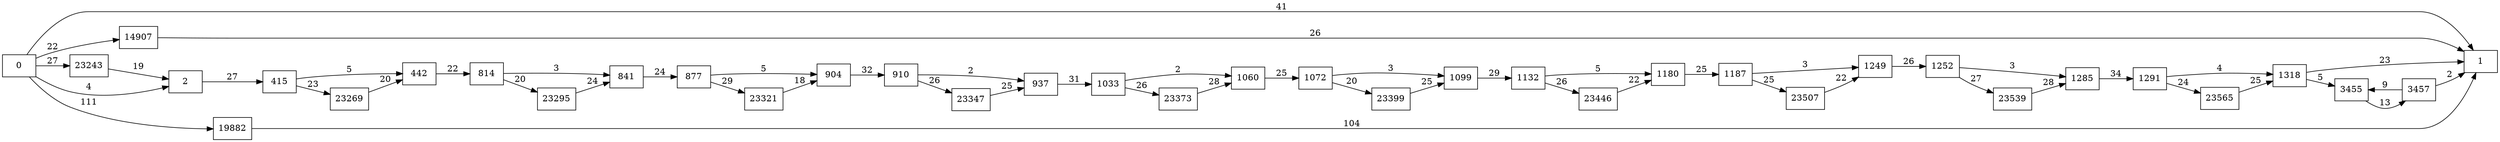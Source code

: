 digraph {
	graph [rankdir=LR]
	node [shape=rectangle]
	2 -> 415 [label=27]
	415 -> 442 [label=5]
	415 -> 23269 [label=23]
	442 -> 814 [label=22]
	814 -> 841 [label=3]
	814 -> 23295 [label=20]
	841 -> 877 [label=24]
	877 -> 904 [label=5]
	877 -> 23321 [label=29]
	904 -> 910 [label=32]
	910 -> 937 [label=2]
	910 -> 23347 [label=26]
	937 -> 1033 [label=31]
	1033 -> 1060 [label=2]
	1033 -> 23373 [label=26]
	1060 -> 1072 [label=25]
	1072 -> 1099 [label=3]
	1072 -> 23399 [label=20]
	1099 -> 1132 [label=29]
	1132 -> 1180 [label=5]
	1132 -> 23446 [label=26]
	1180 -> 1187 [label=25]
	1187 -> 1249 [label=3]
	1187 -> 23507 [label=25]
	1249 -> 1252 [label=26]
	1252 -> 1285 [label=3]
	1252 -> 23539 [label=27]
	1285 -> 1291 [label=34]
	1291 -> 1318 [label=4]
	1291 -> 23565 [label=24]
	1318 -> 3455 [label=5]
	1318 -> 1 [label=23]
	3455 -> 3457 [label=13]
	3457 -> 3455 [label=9]
	3457 -> 1 [label=2]
	14907 -> 1 [label=26]
	19882 -> 1 [label=104]
	23243 -> 2 [label=19]
	23269 -> 442 [label=20]
	23295 -> 841 [label=24]
	23321 -> 904 [label=18]
	23347 -> 937 [label=25]
	23373 -> 1060 [label=28]
	23399 -> 1099 [label=25]
	23446 -> 1180 [label=22]
	23507 -> 1249 [label=22]
	23539 -> 1285 [label=28]
	23565 -> 1318 [label=25]
	0 -> 2 [label=4]
	0 -> 1 [label=41]
	0 -> 14907 [label=22]
	0 -> 19882 [label=111]
	0 -> 23243 [label=27]
}
